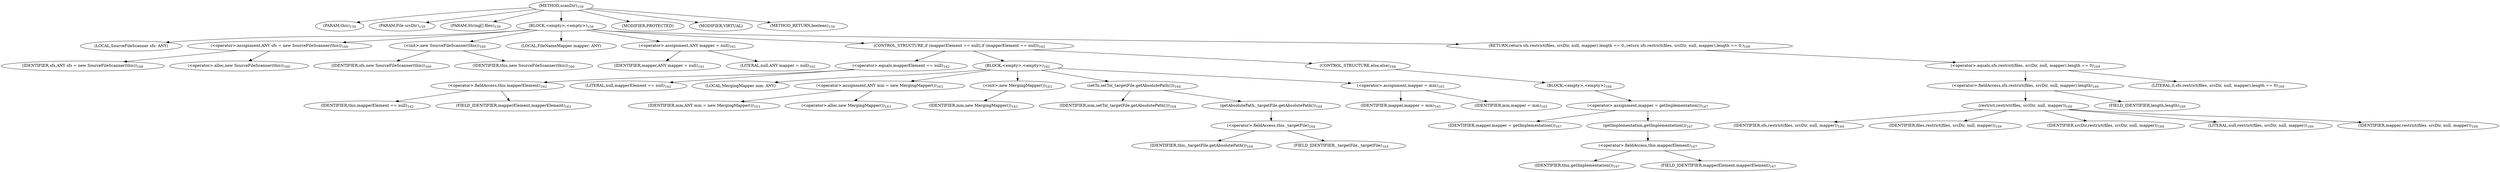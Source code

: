 digraph "scanDir" {  
"239" [label = <(METHOD,scanDir)<SUB>159</SUB>> ]
"9" [label = <(PARAM,this)<SUB>159</SUB>> ]
"240" [label = <(PARAM,File srcDir)<SUB>159</SUB>> ]
"241" [label = <(PARAM,String[] files)<SUB>159</SUB>> ]
"242" [label = <(BLOCK,&lt;empty&gt;,&lt;empty&gt;)<SUB>159</SUB>> ]
"11" [label = <(LOCAL,SourceFileScanner sfs: ANY)> ]
"243" [label = <(&lt;operator&gt;.assignment,ANY sfs = new SourceFileScanner(this))<SUB>160</SUB>> ]
"244" [label = <(IDENTIFIER,sfs,ANY sfs = new SourceFileScanner(this))<SUB>160</SUB>> ]
"245" [label = <(&lt;operator&gt;.alloc,new SourceFileScanner(this))<SUB>160</SUB>> ]
"246" [label = <(&lt;init&gt;,new SourceFileScanner(this))<SUB>160</SUB>> ]
"10" [label = <(IDENTIFIER,sfs,new SourceFileScanner(this))<SUB>160</SUB>> ]
"8" [label = <(IDENTIFIER,this,new SourceFileScanner(this))<SUB>160</SUB>> ]
"247" [label = <(LOCAL,FileNameMapper mapper: ANY)> ]
"248" [label = <(&lt;operator&gt;.assignment,ANY mapper = null)<SUB>161</SUB>> ]
"249" [label = <(IDENTIFIER,mapper,ANY mapper = null)<SUB>161</SUB>> ]
"250" [label = <(LITERAL,null,ANY mapper = null)<SUB>161</SUB>> ]
"251" [label = <(CONTROL_STRUCTURE,if (mapperElement == null),if (mapperElement == null))<SUB>162</SUB>> ]
"252" [label = <(&lt;operator&gt;.equals,mapperElement == null)<SUB>162</SUB>> ]
"253" [label = <(&lt;operator&gt;.fieldAccess,this.mapperElement)<SUB>162</SUB>> ]
"254" [label = <(IDENTIFIER,this,mapperElement == null)<SUB>162</SUB>> ]
"255" [label = <(FIELD_IDENTIFIER,mapperElement,mapperElement)<SUB>162</SUB>> ]
"256" [label = <(LITERAL,null,mapperElement == null)<SUB>162</SUB>> ]
"257" [label = <(BLOCK,&lt;empty&gt;,&lt;empty&gt;)<SUB>162</SUB>> ]
"13" [label = <(LOCAL,MergingMapper mm: ANY)> ]
"258" [label = <(&lt;operator&gt;.assignment,ANY mm = new MergingMapper())<SUB>163</SUB>> ]
"259" [label = <(IDENTIFIER,mm,ANY mm = new MergingMapper())<SUB>163</SUB>> ]
"260" [label = <(&lt;operator&gt;.alloc,new MergingMapper())<SUB>163</SUB>> ]
"261" [label = <(&lt;init&gt;,new MergingMapper())<SUB>163</SUB>> ]
"12" [label = <(IDENTIFIER,mm,new MergingMapper())<SUB>163</SUB>> ]
"262" [label = <(setTo,setTo(_targetFile.getAbsolutePath()))<SUB>164</SUB>> ]
"263" [label = <(IDENTIFIER,mm,setTo(_targetFile.getAbsolutePath()))<SUB>164</SUB>> ]
"264" [label = <(getAbsolutePath,_targetFile.getAbsolutePath())<SUB>164</SUB>> ]
"265" [label = <(&lt;operator&gt;.fieldAccess,this._targetFile)<SUB>164</SUB>> ]
"266" [label = <(IDENTIFIER,this,_targetFile.getAbsolutePath())<SUB>164</SUB>> ]
"267" [label = <(FIELD_IDENTIFIER,_targetFile,_targetFile)<SUB>164</SUB>> ]
"268" [label = <(&lt;operator&gt;.assignment,mapper = mm)<SUB>165</SUB>> ]
"269" [label = <(IDENTIFIER,mapper,mapper = mm)<SUB>165</SUB>> ]
"270" [label = <(IDENTIFIER,mm,mapper = mm)<SUB>165</SUB>> ]
"271" [label = <(CONTROL_STRUCTURE,else,else)<SUB>166</SUB>> ]
"272" [label = <(BLOCK,&lt;empty&gt;,&lt;empty&gt;)<SUB>166</SUB>> ]
"273" [label = <(&lt;operator&gt;.assignment,mapper = getImplementation())<SUB>167</SUB>> ]
"274" [label = <(IDENTIFIER,mapper,mapper = getImplementation())<SUB>167</SUB>> ]
"275" [label = <(getImplementation,getImplementation())<SUB>167</SUB>> ]
"276" [label = <(&lt;operator&gt;.fieldAccess,this.mapperElement)<SUB>167</SUB>> ]
"277" [label = <(IDENTIFIER,this,getImplementation())<SUB>167</SUB>> ]
"278" [label = <(FIELD_IDENTIFIER,mapperElement,mapperElement)<SUB>167</SUB>> ]
"279" [label = <(RETURN,return sfs.restrict(files, srcDir, null, mapper).length == 0;,return sfs.restrict(files, srcDir, null, mapper).length == 0;)<SUB>169</SUB>> ]
"280" [label = <(&lt;operator&gt;.equals,sfs.restrict(files, srcDir, null, mapper).length == 0)<SUB>169</SUB>> ]
"281" [label = <(&lt;operator&gt;.fieldAccess,sfs.restrict(files, srcDir, null, mapper).length)<SUB>169</SUB>> ]
"282" [label = <(restrict,restrict(files, srcDir, null, mapper))<SUB>169</SUB>> ]
"283" [label = <(IDENTIFIER,sfs,restrict(files, srcDir, null, mapper))<SUB>169</SUB>> ]
"284" [label = <(IDENTIFIER,files,restrict(files, srcDir, null, mapper))<SUB>169</SUB>> ]
"285" [label = <(IDENTIFIER,srcDir,restrict(files, srcDir, null, mapper))<SUB>169</SUB>> ]
"286" [label = <(LITERAL,null,restrict(files, srcDir, null, mapper))<SUB>169</SUB>> ]
"287" [label = <(IDENTIFIER,mapper,restrict(files, srcDir, null, mapper))<SUB>169</SUB>> ]
"288" [label = <(FIELD_IDENTIFIER,length,length)<SUB>169</SUB>> ]
"289" [label = <(LITERAL,0,sfs.restrict(files, srcDir, null, mapper).length == 0)<SUB>169</SUB>> ]
"290" [label = <(MODIFIER,PROTECTED)> ]
"291" [label = <(MODIFIER,VIRTUAL)> ]
"292" [label = <(METHOD_RETURN,boolean)<SUB>159</SUB>> ]
  "239" -> "9" 
  "239" -> "240" 
  "239" -> "241" 
  "239" -> "242" 
  "239" -> "290" 
  "239" -> "291" 
  "239" -> "292" 
  "242" -> "11" 
  "242" -> "243" 
  "242" -> "246" 
  "242" -> "247" 
  "242" -> "248" 
  "242" -> "251" 
  "242" -> "279" 
  "243" -> "244" 
  "243" -> "245" 
  "246" -> "10" 
  "246" -> "8" 
  "248" -> "249" 
  "248" -> "250" 
  "251" -> "252" 
  "251" -> "257" 
  "251" -> "271" 
  "252" -> "253" 
  "252" -> "256" 
  "253" -> "254" 
  "253" -> "255" 
  "257" -> "13" 
  "257" -> "258" 
  "257" -> "261" 
  "257" -> "262" 
  "257" -> "268" 
  "258" -> "259" 
  "258" -> "260" 
  "261" -> "12" 
  "262" -> "263" 
  "262" -> "264" 
  "264" -> "265" 
  "265" -> "266" 
  "265" -> "267" 
  "268" -> "269" 
  "268" -> "270" 
  "271" -> "272" 
  "272" -> "273" 
  "273" -> "274" 
  "273" -> "275" 
  "275" -> "276" 
  "276" -> "277" 
  "276" -> "278" 
  "279" -> "280" 
  "280" -> "281" 
  "280" -> "289" 
  "281" -> "282" 
  "281" -> "288" 
  "282" -> "283" 
  "282" -> "284" 
  "282" -> "285" 
  "282" -> "286" 
  "282" -> "287" 
}
